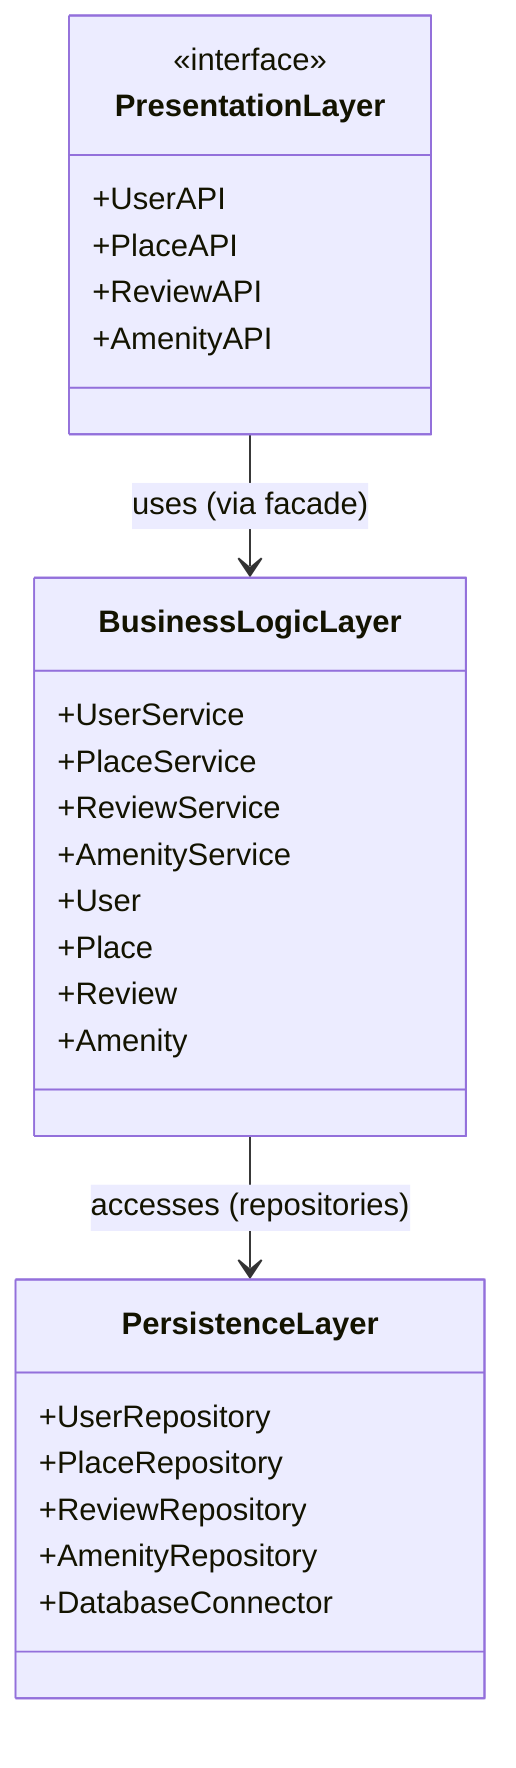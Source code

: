 classDiagram
    class PresentationLayer {
        <<interface>>
        +UserAPI
        +PlaceAPI
        +ReviewAPI
        +AmenityAPI
    }


    class BusinessLogicLayer {
        +UserService
        +PlaceService
        +ReviewService
        +AmenityService
        +User
        +Place
        +Review
        +Amenity
    }

    class PersistenceLayer {
        +UserRepository
        +PlaceRepository
        +ReviewRepository
        +AmenityRepository
        +DatabaseConnector
    }

    PresentationLayer --> BusinessLogicLayer : uses (via facade)
    BusinessLogicLayer --> PersistenceLayer : accesses (repositories)